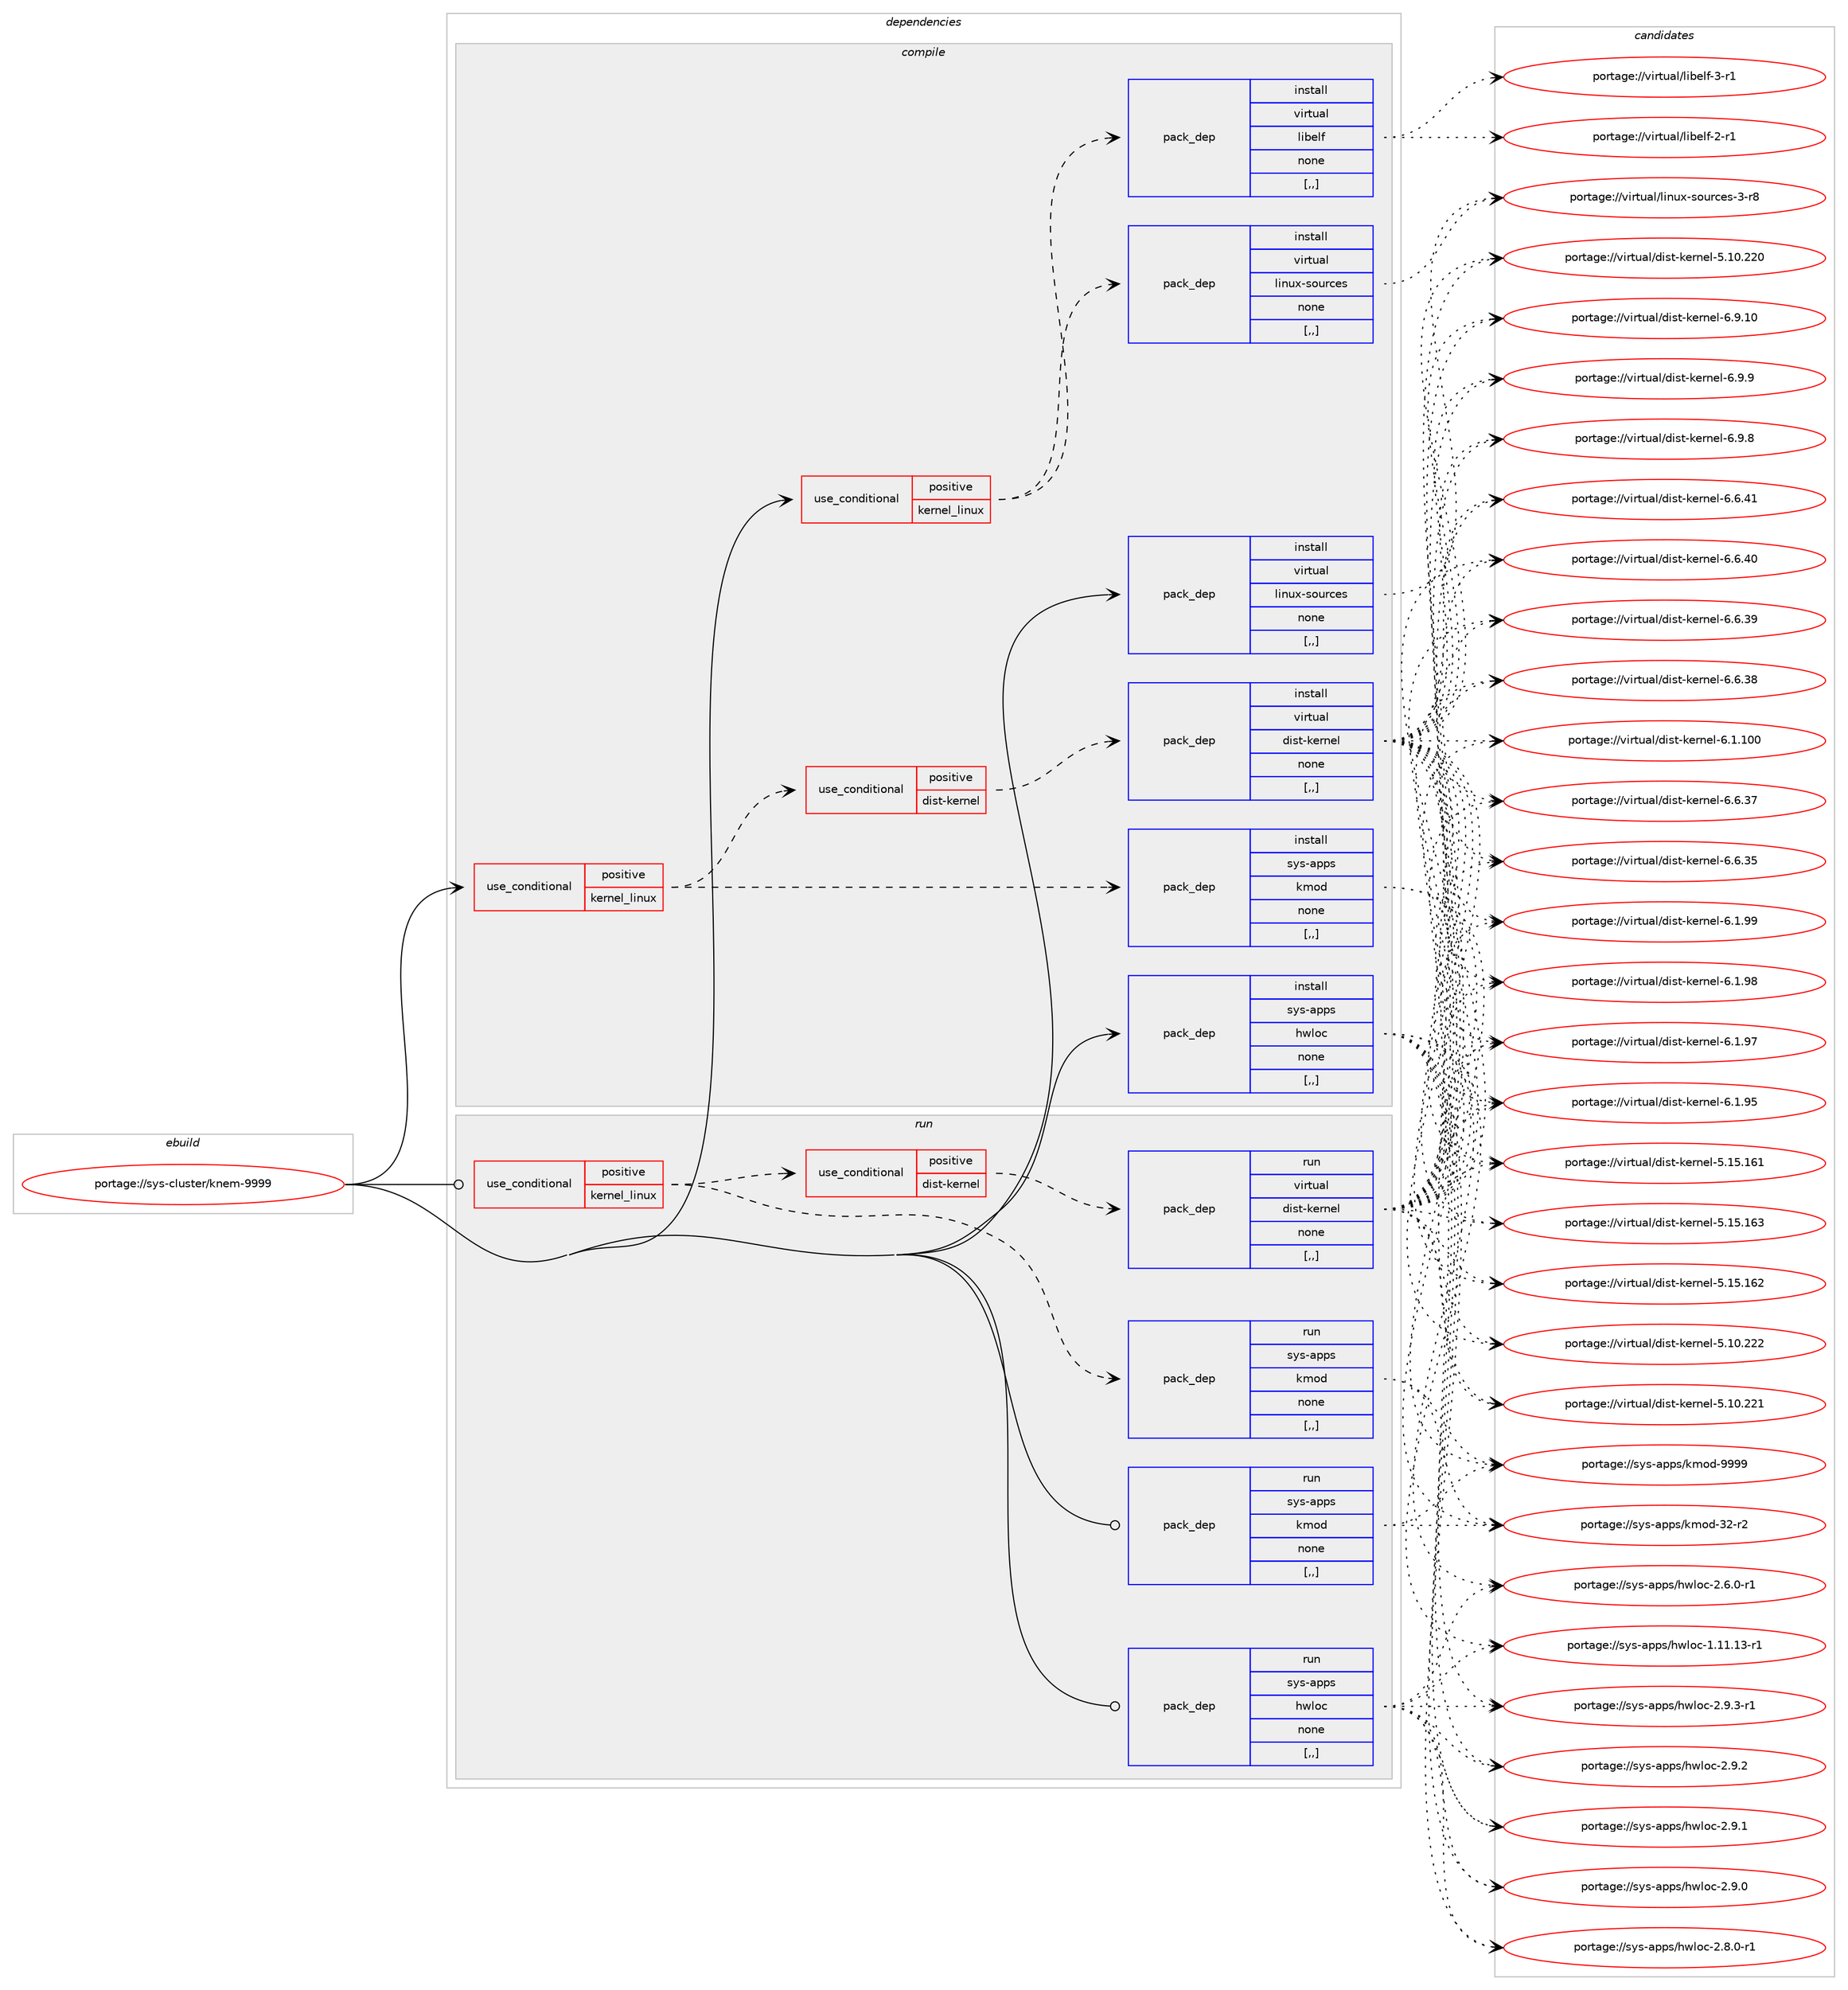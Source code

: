 digraph prolog {

# *************
# Graph options
# *************

newrank=true;
concentrate=true;
compound=true;
graph [rankdir=LR,fontname=Helvetica,fontsize=10,ranksep=1.5];#, ranksep=2.5, nodesep=0.2];
edge  [arrowhead=vee];
node  [fontname=Helvetica,fontsize=10];

# **********
# The ebuild
# **********

subgraph cluster_leftcol {
color=gray;
label=<<i>ebuild</i>>;
id [label="portage://sys-cluster/knem-9999", color=red, width=4, href="../sys-cluster/knem-9999.svg"];
}

# ****************
# The dependencies
# ****************

subgraph cluster_midcol {
color=gray;
label=<<i>dependencies</i>>;
subgraph cluster_compile {
fillcolor="#eeeeee";
style=filled;
label=<<i>compile</i>>;
subgraph cond114674 {
dependency431478 [label=<<TABLE BORDER="0" CELLBORDER="1" CELLSPACING="0" CELLPADDING="4"><TR><TD ROWSPAN="3" CELLPADDING="10">use_conditional</TD></TR><TR><TD>positive</TD></TR><TR><TD>kernel_linux</TD></TR></TABLE>>, shape=none, color=red];
subgraph pack313851 {
dependency431479 [label=<<TABLE BORDER="0" CELLBORDER="1" CELLSPACING="0" CELLPADDING="4" WIDTH="220"><TR><TD ROWSPAN="6" CELLPADDING="30">pack_dep</TD></TR><TR><TD WIDTH="110">install</TD></TR><TR><TD>sys-apps</TD></TR><TR><TD>kmod</TD></TR><TR><TD>none</TD></TR><TR><TD>[,,]</TD></TR></TABLE>>, shape=none, color=blue];
}
dependency431478:e -> dependency431479:w [weight=20,style="dashed",arrowhead="vee"];
subgraph cond114675 {
dependency431480 [label=<<TABLE BORDER="0" CELLBORDER="1" CELLSPACING="0" CELLPADDING="4"><TR><TD ROWSPAN="3" CELLPADDING="10">use_conditional</TD></TR><TR><TD>positive</TD></TR><TR><TD>dist-kernel</TD></TR></TABLE>>, shape=none, color=red];
subgraph pack313852 {
dependency431481 [label=<<TABLE BORDER="0" CELLBORDER="1" CELLSPACING="0" CELLPADDING="4" WIDTH="220"><TR><TD ROWSPAN="6" CELLPADDING="30">pack_dep</TD></TR><TR><TD WIDTH="110">install</TD></TR><TR><TD>virtual</TD></TR><TR><TD>dist-kernel</TD></TR><TR><TD>none</TD></TR><TR><TD>[,,]</TD></TR></TABLE>>, shape=none, color=blue];
}
dependency431480:e -> dependency431481:w [weight=20,style="dashed",arrowhead="vee"];
}
dependency431478:e -> dependency431480:w [weight=20,style="dashed",arrowhead="vee"];
}
id:e -> dependency431478:w [weight=20,style="solid",arrowhead="vee"];
subgraph cond114676 {
dependency431482 [label=<<TABLE BORDER="0" CELLBORDER="1" CELLSPACING="0" CELLPADDING="4"><TR><TD ROWSPAN="3" CELLPADDING="10">use_conditional</TD></TR><TR><TD>positive</TD></TR><TR><TD>kernel_linux</TD></TR></TABLE>>, shape=none, color=red];
subgraph pack313853 {
dependency431483 [label=<<TABLE BORDER="0" CELLBORDER="1" CELLSPACING="0" CELLPADDING="4" WIDTH="220"><TR><TD ROWSPAN="6" CELLPADDING="30">pack_dep</TD></TR><TR><TD WIDTH="110">install</TD></TR><TR><TD>virtual</TD></TR><TR><TD>linux-sources</TD></TR><TR><TD>none</TD></TR><TR><TD>[,,]</TD></TR></TABLE>>, shape=none, color=blue];
}
dependency431482:e -> dependency431483:w [weight=20,style="dashed",arrowhead="vee"];
subgraph pack313854 {
dependency431484 [label=<<TABLE BORDER="0" CELLBORDER="1" CELLSPACING="0" CELLPADDING="4" WIDTH="220"><TR><TD ROWSPAN="6" CELLPADDING="30">pack_dep</TD></TR><TR><TD WIDTH="110">install</TD></TR><TR><TD>virtual</TD></TR><TR><TD>libelf</TD></TR><TR><TD>none</TD></TR><TR><TD>[,,]</TD></TR></TABLE>>, shape=none, color=blue];
}
dependency431482:e -> dependency431484:w [weight=20,style="dashed",arrowhead="vee"];
}
id:e -> dependency431482:w [weight=20,style="solid",arrowhead="vee"];
subgraph pack313855 {
dependency431485 [label=<<TABLE BORDER="0" CELLBORDER="1" CELLSPACING="0" CELLPADDING="4" WIDTH="220"><TR><TD ROWSPAN="6" CELLPADDING="30">pack_dep</TD></TR><TR><TD WIDTH="110">install</TD></TR><TR><TD>sys-apps</TD></TR><TR><TD>hwloc</TD></TR><TR><TD>none</TD></TR><TR><TD>[,,]</TD></TR></TABLE>>, shape=none, color=blue];
}
id:e -> dependency431485:w [weight=20,style="solid",arrowhead="vee"];
subgraph pack313856 {
dependency431486 [label=<<TABLE BORDER="0" CELLBORDER="1" CELLSPACING="0" CELLPADDING="4" WIDTH="220"><TR><TD ROWSPAN="6" CELLPADDING="30">pack_dep</TD></TR><TR><TD WIDTH="110">install</TD></TR><TR><TD>virtual</TD></TR><TR><TD>linux-sources</TD></TR><TR><TD>none</TD></TR><TR><TD>[,,]</TD></TR></TABLE>>, shape=none, color=blue];
}
id:e -> dependency431486:w [weight=20,style="solid",arrowhead="vee"];
}
subgraph cluster_compileandrun {
fillcolor="#eeeeee";
style=filled;
label=<<i>compile and run</i>>;
}
subgraph cluster_run {
fillcolor="#eeeeee";
style=filled;
label=<<i>run</i>>;
subgraph cond114677 {
dependency431487 [label=<<TABLE BORDER="0" CELLBORDER="1" CELLSPACING="0" CELLPADDING="4"><TR><TD ROWSPAN="3" CELLPADDING="10">use_conditional</TD></TR><TR><TD>positive</TD></TR><TR><TD>kernel_linux</TD></TR></TABLE>>, shape=none, color=red];
subgraph pack313857 {
dependency431488 [label=<<TABLE BORDER="0" CELLBORDER="1" CELLSPACING="0" CELLPADDING="4" WIDTH="220"><TR><TD ROWSPAN="6" CELLPADDING="30">pack_dep</TD></TR><TR><TD WIDTH="110">run</TD></TR><TR><TD>sys-apps</TD></TR><TR><TD>kmod</TD></TR><TR><TD>none</TD></TR><TR><TD>[,,]</TD></TR></TABLE>>, shape=none, color=blue];
}
dependency431487:e -> dependency431488:w [weight=20,style="dashed",arrowhead="vee"];
subgraph cond114678 {
dependency431489 [label=<<TABLE BORDER="0" CELLBORDER="1" CELLSPACING="0" CELLPADDING="4"><TR><TD ROWSPAN="3" CELLPADDING="10">use_conditional</TD></TR><TR><TD>positive</TD></TR><TR><TD>dist-kernel</TD></TR></TABLE>>, shape=none, color=red];
subgraph pack313858 {
dependency431490 [label=<<TABLE BORDER="0" CELLBORDER="1" CELLSPACING="0" CELLPADDING="4" WIDTH="220"><TR><TD ROWSPAN="6" CELLPADDING="30">pack_dep</TD></TR><TR><TD WIDTH="110">run</TD></TR><TR><TD>virtual</TD></TR><TR><TD>dist-kernel</TD></TR><TR><TD>none</TD></TR><TR><TD>[,,]</TD></TR></TABLE>>, shape=none, color=blue];
}
dependency431489:e -> dependency431490:w [weight=20,style="dashed",arrowhead="vee"];
}
dependency431487:e -> dependency431489:w [weight=20,style="dashed",arrowhead="vee"];
}
id:e -> dependency431487:w [weight=20,style="solid",arrowhead="odot"];
subgraph pack313859 {
dependency431491 [label=<<TABLE BORDER="0" CELLBORDER="1" CELLSPACING="0" CELLPADDING="4" WIDTH="220"><TR><TD ROWSPAN="6" CELLPADDING="30">pack_dep</TD></TR><TR><TD WIDTH="110">run</TD></TR><TR><TD>sys-apps</TD></TR><TR><TD>hwloc</TD></TR><TR><TD>none</TD></TR><TR><TD>[,,]</TD></TR></TABLE>>, shape=none, color=blue];
}
id:e -> dependency431491:w [weight=20,style="solid",arrowhead="odot"];
subgraph pack313860 {
dependency431492 [label=<<TABLE BORDER="0" CELLBORDER="1" CELLSPACING="0" CELLPADDING="4" WIDTH="220"><TR><TD ROWSPAN="6" CELLPADDING="30">pack_dep</TD></TR><TR><TD WIDTH="110">run</TD></TR><TR><TD>sys-apps</TD></TR><TR><TD>kmod</TD></TR><TR><TD>none</TD></TR><TR><TD>[,,]</TD></TR></TABLE>>, shape=none, color=blue];
}
id:e -> dependency431492:w [weight=20,style="solid",arrowhead="odot"];
}
}

# **************
# The candidates
# **************

subgraph cluster_choices {
rank=same;
color=gray;
label=<<i>candidates</i>>;

subgraph choice313851 {
color=black;
nodesep=1;
choice1151211154597112112115471071091111004557575757 [label="portage://sys-apps/kmod-9999", color=red, width=4,href="../sys-apps/kmod-9999.svg"];
choice1151211154597112112115471071091111004551504511450 [label="portage://sys-apps/kmod-32-r2", color=red, width=4,href="../sys-apps/kmod-32-r2.svg"];
dependency431479:e -> choice1151211154597112112115471071091111004557575757:w [style=dotted,weight="100"];
dependency431479:e -> choice1151211154597112112115471071091111004551504511450:w [style=dotted,weight="100"];
}
subgraph choice313852 {
color=black;
nodesep=1;
choice11810511411611797108471001051151164510710111411010110845544657464948 [label="portage://virtual/dist-kernel-6.9.10", color=red, width=4,href="../virtual/dist-kernel-6.9.10.svg"];
choice118105114116117971084710010511511645107101114110101108455446574657 [label="portage://virtual/dist-kernel-6.9.9", color=red, width=4,href="../virtual/dist-kernel-6.9.9.svg"];
choice118105114116117971084710010511511645107101114110101108455446574656 [label="portage://virtual/dist-kernel-6.9.8", color=red, width=4,href="../virtual/dist-kernel-6.9.8.svg"];
choice11810511411611797108471001051151164510710111411010110845544654465249 [label="portage://virtual/dist-kernel-6.6.41", color=red, width=4,href="../virtual/dist-kernel-6.6.41.svg"];
choice11810511411611797108471001051151164510710111411010110845544654465248 [label="portage://virtual/dist-kernel-6.6.40", color=red, width=4,href="../virtual/dist-kernel-6.6.40.svg"];
choice11810511411611797108471001051151164510710111411010110845544654465157 [label="portage://virtual/dist-kernel-6.6.39", color=red, width=4,href="../virtual/dist-kernel-6.6.39.svg"];
choice11810511411611797108471001051151164510710111411010110845544654465156 [label="portage://virtual/dist-kernel-6.6.38", color=red, width=4,href="../virtual/dist-kernel-6.6.38.svg"];
choice11810511411611797108471001051151164510710111411010110845544654465155 [label="portage://virtual/dist-kernel-6.6.37", color=red, width=4,href="../virtual/dist-kernel-6.6.37.svg"];
choice11810511411611797108471001051151164510710111411010110845544654465153 [label="portage://virtual/dist-kernel-6.6.35", color=red, width=4,href="../virtual/dist-kernel-6.6.35.svg"];
choice1181051141161179710847100105115116451071011141101011084554464946494848 [label="portage://virtual/dist-kernel-6.1.100", color=red, width=4,href="../virtual/dist-kernel-6.1.100.svg"];
choice11810511411611797108471001051151164510710111411010110845544649465757 [label="portage://virtual/dist-kernel-6.1.99", color=red, width=4,href="../virtual/dist-kernel-6.1.99.svg"];
choice11810511411611797108471001051151164510710111411010110845544649465756 [label="portage://virtual/dist-kernel-6.1.98", color=red, width=4,href="../virtual/dist-kernel-6.1.98.svg"];
choice11810511411611797108471001051151164510710111411010110845544649465755 [label="portage://virtual/dist-kernel-6.1.97", color=red, width=4,href="../virtual/dist-kernel-6.1.97.svg"];
choice11810511411611797108471001051151164510710111411010110845544649465753 [label="portage://virtual/dist-kernel-6.1.95", color=red, width=4,href="../virtual/dist-kernel-6.1.95.svg"];
choice118105114116117971084710010511511645107101114110101108455346495346495451 [label="portage://virtual/dist-kernel-5.15.163", color=red, width=4,href="../virtual/dist-kernel-5.15.163.svg"];
choice118105114116117971084710010511511645107101114110101108455346495346495450 [label="portage://virtual/dist-kernel-5.15.162", color=red, width=4,href="../virtual/dist-kernel-5.15.162.svg"];
choice118105114116117971084710010511511645107101114110101108455346495346495449 [label="portage://virtual/dist-kernel-5.15.161", color=red, width=4,href="../virtual/dist-kernel-5.15.161.svg"];
choice118105114116117971084710010511511645107101114110101108455346494846505050 [label="portage://virtual/dist-kernel-5.10.222", color=red, width=4,href="../virtual/dist-kernel-5.10.222.svg"];
choice118105114116117971084710010511511645107101114110101108455346494846505049 [label="portage://virtual/dist-kernel-5.10.221", color=red, width=4,href="../virtual/dist-kernel-5.10.221.svg"];
choice118105114116117971084710010511511645107101114110101108455346494846505048 [label="portage://virtual/dist-kernel-5.10.220", color=red, width=4,href="../virtual/dist-kernel-5.10.220.svg"];
dependency431481:e -> choice11810511411611797108471001051151164510710111411010110845544657464948:w [style=dotted,weight="100"];
dependency431481:e -> choice118105114116117971084710010511511645107101114110101108455446574657:w [style=dotted,weight="100"];
dependency431481:e -> choice118105114116117971084710010511511645107101114110101108455446574656:w [style=dotted,weight="100"];
dependency431481:e -> choice11810511411611797108471001051151164510710111411010110845544654465249:w [style=dotted,weight="100"];
dependency431481:e -> choice11810511411611797108471001051151164510710111411010110845544654465248:w [style=dotted,weight="100"];
dependency431481:e -> choice11810511411611797108471001051151164510710111411010110845544654465157:w [style=dotted,weight="100"];
dependency431481:e -> choice11810511411611797108471001051151164510710111411010110845544654465156:w [style=dotted,weight="100"];
dependency431481:e -> choice11810511411611797108471001051151164510710111411010110845544654465155:w [style=dotted,weight="100"];
dependency431481:e -> choice11810511411611797108471001051151164510710111411010110845544654465153:w [style=dotted,weight="100"];
dependency431481:e -> choice1181051141161179710847100105115116451071011141101011084554464946494848:w [style=dotted,weight="100"];
dependency431481:e -> choice11810511411611797108471001051151164510710111411010110845544649465757:w [style=dotted,weight="100"];
dependency431481:e -> choice11810511411611797108471001051151164510710111411010110845544649465756:w [style=dotted,weight="100"];
dependency431481:e -> choice11810511411611797108471001051151164510710111411010110845544649465755:w [style=dotted,weight="100"];
dependency431481:e -> choice11810511411611797108471001051151164510710111411010110845544649465753:w [style=dotted,weight="100"];
dependency431481:e -> choice118105114116117971084710010511511645107101114110101108455346495346495451:w [style=dotted,weight="100"];
dependency431481:e -> choice118105114116117971084710010511511645107101114110101108455346495346495450:w [style=dotted,weight="100"];
dependency431481:e -> choice118105114116117971084710010511511645107101114110101108455346495346495449:w [style=dotted,weight="100"];
dependency431481:e -> choice118105114116117971084710010511511645107101114110101108455346494846505050:w [style=dotted,weight="100"];
dependency431481:e -> choice118105114116117971084710010511511645107101114110101108455346494846505049:w [style=dotted,weight="100"];
dependency431481:e -> choice118105114116117971084710010511511645107101114110101108455346494846505048:w [style=dotted,weight="100"];
}
subgraph choice313853 {
color=black;
nodesep=1;
choice1181051141161179710847108105110117120451151111171149910111545514511456 [label="portage://virtual/linux-sources-3-r8", color=red, width=4,href="../virtual/linux-sources-3-r8.svg"];
dependency431483:e -> choice1181051141161179710847108105110117120451151111171149910111545514511456:w [style=dotted,weight="100"];
}
subgraph choice313854 {
color=black;
nodesep=1;
choice11810511411611797108471081059810110810245514511449 [label="portage://virtual/libelf-3-r1", color=red, width=4,href="../virtual/libelf-3-r1.svg"];
choice11810511411611797108471081059810110810245504511449 [label="portage://virtual/libelf-2-r1", color=red, width=4,href="../virtual/libelf-2-r1.svg"];
dependency431484:e -> choice11810511411611797108471081059810110810245514511449:w [style=dotted,weight="100"];
dependency431484:e -> choice11810511411611797108471081059810110810245504511449:w [style=dotted,weight="100"];
}
subgraph choice313855 {
color=black;
nodesep=1;
choice115121115459711211211547104119108111994550465746514511449 [label="portage://sys-apps/hwloc-2.9.3-r1", color=red, width=4,href="../sys-apps/hwloc-2.9.3-r1.svg"];
choice11512111545971121121154710411910811199455046574650 [label="portage://sys-apps/hwloc-2.9.2", color=red, width=4,href="../sys-apps/hwloc-2.9.2.svg"];
choice11512111545971121121154710411910811199455046574649 [label="portage://sys-apps/hwloc-2.9.1", color=red, width=4,href="../sys-apps/hwloc-2.9.1.svg"];
choice11512111545971121121154710411910811199455046574648 [label="portage://sys-apps/hwloc-2.9.0", color=red, width=4,href="../sys-apps/hwloc-2.9.0.svg"];
choice115121115459711211211547104119108111994550465646484511449 [label="portage://sys-apps/hwloc-2.8.0-r1", color=red, width=4,href="../sys-apps/hwloc-2.8.0-r1.svg"];
choice115121115459711211211547104119108111994550465446484511449 [label="portage://sys-apps/hwloc-2.6.0-r1", color=red, width=4,href="../sys-apps/hwloc-2.6.0-r1.svg"];
choice1151211154597112112115471041191081119945494649494649514511449 [label="portage://sys-apps/hwloc-1.11.13-r1", color=red, width=4,href="../sys-apps/hwloc-1.11.13-r1.svg"];
dependency431485:e -> choice115121115459711211211547104119108111994550465746514511449:w [style=dotted,weight="100"];
dependency431485:e -> choice11512111545971121121154710411910811199455046574650:w [style=dotted,weight="100"];
dependency431485:e -> choice11512111545971121121154710411910811199455046574649:w [style=dotted,weight="100"];
dependency431485:e -> choice11512111545971121121154710411910811199455046574648:w [style=dotted,weight="100"];
dependency431485:e -> choice115121115459711211211547104119108111994550465646484511449:w [style=dotted,weight="100"];
dependency431485:e -> choice115121115459711211211547104119108111994550465446484511449:w [style=dotted,weight="100"];
dependency431485:e -> choice1151211154597112112115471041191081119945494649494649514511449:w [style=dotted,weight="100"];
}
subgraph choice313856 {
color=black;
nodesep=1;
choice1181051141161179710847108105110117120451151111171149910111545514511456 [label="portage://virtual/linux-sources-3-r8", color=red, width=4,href="../virtual/linux-sources-3-r8.svg"];
dependency431486:e -> choice1181051141161179710847108105110117120451151111171149910111545514511456:w [style=dotted,weight="100"];
}
subgraph choice313857 {
color=black;
nodesep=1;
choice1151211154597112112115471071091111004557575757 [label="portage://sys-apps/kmod-9999", color=red, width=4,href="../sys-apps/kmod-9999.svg"];
choice1151211154597112112115471071091111004551504511450 [label="portage://sys-apps/kmod-32-r2", color=red, width=4,href="../sys-apps/kmod-32-r2.svg"];
dependency431488:e -> choice1151211154597112112115471071091111004557575757:w [style=dotted,weight="100"];
dependency431488:e -> choice1151211154597112112115471071091111004551504511450:w [style=dotted,weight="100"];
}
subgraph choice313858 {
color=black;
nodesep=1;
choice11810511411611797108471001051151164510710111411010110845544657464948 [label="portage://virtual/dist-kernel-6.9.10", color=red, width=4,href="../virtual/dist-kernel-6.9.10.svg"];
choice118105114116117971084710010511511645107101114110101108455446574657 [label="portage://virtual/dist-kernel-6.9.9", color=red, width=4,href="../virtual/dist-kernel-6.9.9.svg"];
choice118105114116117971084710010511511645107101114110101108455446574656 [label="portage://virtual/dist-kernel-6.9.8", color=red, width=4,href="../virtual/dist-kernel-6.9.8.svg"];
choice11810511411611797108471001051151164510710111411010110845544654465249 [label="portage://virtual/dist-kernel-6.6.41", color=red, width=4,href="../virtual/dist-kernel-6.6.41.svg"];
choice11810511411611797108471001051151164510710111411010110845544654465248 [label="portage://virtual/dist-kernel-6.6.40", color=red, width=4,href="../virtual/dist-kernel-6.6.40.svg"];
choice11810511411611797108471001051151164510710111411010110845544654465157 [label="portage://virtual/dist-kernel-6.6.39", color=red, width=4,href="../virtual/dist-kernel-6.6.39.svg"];
choice11810511411611797108471001051151164510710111411010110845544654465156 [label="portage://virtual/dist-kernel-6.6.38", color=red, width=4,href="../virtual/dist-kernel-6.6.38.svg"];
choice11810511411611797108471001051151164510710111411010110845544654465155 [label="portage://virtual/dist-kernel-6.6.37", color=red, width=4,href="../virtual/dist-kernel-6.6.37.svg"];
choice11810511411611797108471001051151164510710111411010110845544654465153 [label="portage://virtual/dist-kernel-6.6.35", color=red, width=4,href="../virtual/dist-kernel-6.6.35.svg"];
choice1181051141161179710847100105115116451071011141101011084554464946494848 [label="portage://virtual/dist-kernel-6.1.100", color=red, width=4,href="../virtual/dist-kernel-6.1.100.svg"];
choice11810511411611797108471001051151164510710111411010110845544649465757 [label="portage://virtual/dist-kernel-6.1.99", color=red, width=4,href="../virtual/dist-kernel-6.1.99.svg"];
choice11810511411611797108471001051151164510710111411010110845544649465756 [label="portage://virtual/dist-kernel-6.1.98", color=red, width=4,href="../virtual/dist-kernel-6.1.98.svg"];
choice11810511411611797108471001051151164510710111411010110845544649465755 [label="portage://virtual/dist-kernel-6.1.97", color=red, width=4,href="../virtual/dist-kernel-6.1.97.svg"];
choice11810511411611797108471001051151164510710111411010110845544649465753 [label="portage://virtual/dist-kernel-6.1.95", color=red, width=4,href="../virtual/dist-kernel-6.1.95.svg"];
choice118105114116117971084710010511511645107101114110101108455346495346495451 [label="portage://virtual/dist-kernel-5.15.163", color=red, width=4,href="../virtual/dist-kernel-5.15.163.svg"];
choice118105114116117971084710010511511645107101114110101108455346495346495450 [label="portage://virtual/dist-kernel-5.15.162", color=red, width=4,href="../virtual/dist-kernel-5.15.162.svg"];
choice118105114116117971084710010511511645107101114110101108455346495346495449 [label="portage://virtual/dist-kernel-5.15.161", color=red, width=4,href="../virtual/dist-kernel-5.15.161.svg"];
choice118105114116117971084710010511511645107101114110101108455346494846505050 [label="portage://virtual/dist-kernel-5.10.222", color=red, width=4,href="../virtual/dist-kernel-5.10.222.svg"];
choice118105114116117971084710010511511645107101114110101108455346494846505049 [label="portage://virtual/dist-kernel-5.10.221", color=red, width=4,href="../virtual/dist-kernel-5.10.221.svg"];
choice118105114116117971084710010511511645107101114110101108455346494846505048 [label="portage://virtual/dist-kernel-5.10.220", color=red, width=4,href="../virtual/dist-kernel-5.10.220.svg"];
dependency431490:e -> choice11810511411611797108471001051151164510710111411010110845544657464948:w [style=dotted,weight="100"];
dependency431490:e -> choice118105114116117971084710010511511645107101114110101108455446574657:w [style=dotted,weight="100"];
dependency431490:e -> choice118105114116117971084710010511511645107101114110101108455446574656:w [style=dotted,weight="100"];
dependency431490:e -> choice11810511411611797108471001051151164510710111411010110845544654465249:w [style=dotted,weight="100"];
dependency431490:e -> choice11810511411611797108471001051151164510710111411010110845544654465248:w [style=dotted,weight="100"];
dependency431490:e -> choice11810511411611797108471001051151164510710111411010110845544654465157:w [style=dotted,weight="100"];
dependency431490:e -> choice11810511411611797108471001051151164510710111411010110845544654465156:w [style=dotted,weight="100"];
dependency431490:e -> choice11810511411611797108471001051151164510710111411010110845544654465155:w [style=dotted,weight="100"];
dependency431490:e -> choice11810511411611797108471001051151164510710111411010110845544654465153:w [style=dotted,weight="100"];
dependency431490:e -> choice1181051141161179710847100105115116451071011141101011084554464946494848:w [style=dotted,weight="100"];
dependency431490:e -> choice11810511411611797108471001051151164510710111411010110845544649465757:w [style=dotted,weight="100"];
dependency431490:e -> choice11810511411611797108471001051151164510710111411010110845544649465756:w [style=dotted,weight="100"];
dependency431490:e -> choice11810511411611797108471001051151164510710111411010110845544649465755:w [style=dotted,weight="100"];
dependency431490:e -> choice11810511411611797108471001051151164510710111411010110845544649465753:w [style=dotted,weight="100"];
dependency431490:e -> choice118105114116117971084710010511511645107101114110101108455346495346495451:w [style=dotted,weight="100"];
dependency431490:e -> choice118105114116117971084710010511511645107101114110101108455346495346495450:w [style=dotted,weight="100"];
dependency431490:e -> choice118105114116117971084710010511511645107101114110101108455346495346495449:w [style=dotted,weight="100"];
dependency431490:e -> choice118105114116117971084710010511511645107101114110101108455346494846505050:w [style=dotted,weight="100"];
dependency431490:e -> choice118105114116117971084710010511511645107101114110101108455346494846505049:w [style=dotted,weight="100"];
dependency431490:e -> choice118105114116117971084710010511511645107101114110101108455346494846505048:w [style=dotted,weight="100"];
}
subgraph choice313859 {
color=black;
nodesep=1;
choice115121115459711211211547104119108111994550465746514511449 [label="portage://sys-apps/hwloc-2.9.3-r1", color=red, width=4,href="../sys-apps/hwloc-2.9.3-r1.svg"];
choice11512111545971121121154710411910811199455046574650 [label="portage://sys-apps/hwloc-2.9.2", color=red, width=4,href="../sys-apps/hwloc-2.9.2.svg"];
choice11512111545971121121154710411910811199455046574649 [label="portage://sys-apps/hwloc-2.9.1", color=red, width=4,href="../sys-apps/hwloc-2.9.1.svg"];
choice11512111545971121121154710411910811199455046574648 [label="portage://sys-apps/hwloc-2.9.0", color=red, width=4,href="../sys-apps/hwloc-2.9.0.svg"];
choice115121115459711211211547104119108111994550465646484511449 [label="portage://sys-apps/hwloc-2.8.0-r1", color=red, width=4,href="../sys-apps/hwloc-2.8.0-r1.svg"];
choice115121115459711211211547104119108111994550465446484511449 [label="portage://sys-apps/hwloc-2.6.0-r1", color=red, width=4,href="../sys-apps/hwloc-2.6.0-r1.svg"];
choice1151211154597112112115471041191081119945494649494649514511449 [label="portage://sys-apps/hwloc-1.11.13-r1", color=red, width=4,href="../sys-apps/hwloc-1.11.13-r1.svg"];
dependency431491:e -> choice115121115459711211211547104119108111994550465746514511449:w [style=dotted,weight="100"];
dependency431491:e -> choice11512111545971121121154710411910811199455046574650:w [style=dotted,weight="100"];
dependency431491:e -> choice11512111545971121121154710411910811199455046574649:w [style=dotted,weight="100"];
dependency431491:e -> choice11512111545971121121154710411910811199455046574648:w [style=dotted,weight="100"];
dependency431491:e -> choice115121115459711211211547104119108111994550465646484511449:w [style=dotted,weight="100"];
dependency431491:e -> choice115121115459711211211547104119108111994550465446484511449:w [style=dotted,weight="100"];
dependency431491:e -> choice1151211154597112112115471041191081119945494649494649514511449:w [style=dotted,weight="100"];
}
subgraph choice313860 {
color=black;
nodesep=1;
choice1151211154597112112115471071091111004557575757 [label="portage://sys-apps/kmod-9999", color=red, width=4,href="../sys-apps/kmod-9999.svg"];
choice1151211154597112112115471071091111004551504511450 [label="portage://sys-apps/kmod-32-r2", color=red, width=4,href="../sys-apps/kmod-32-r2.svg"];
dependency431492:e -> choice1151211154597112112115471071091111004557575757:w [style=dotted,weight="100"];
dependency431492:e -> choice1151211154597112112115471071091111004551504511450:w [style=dotted,weight="100"];
}
}

}
